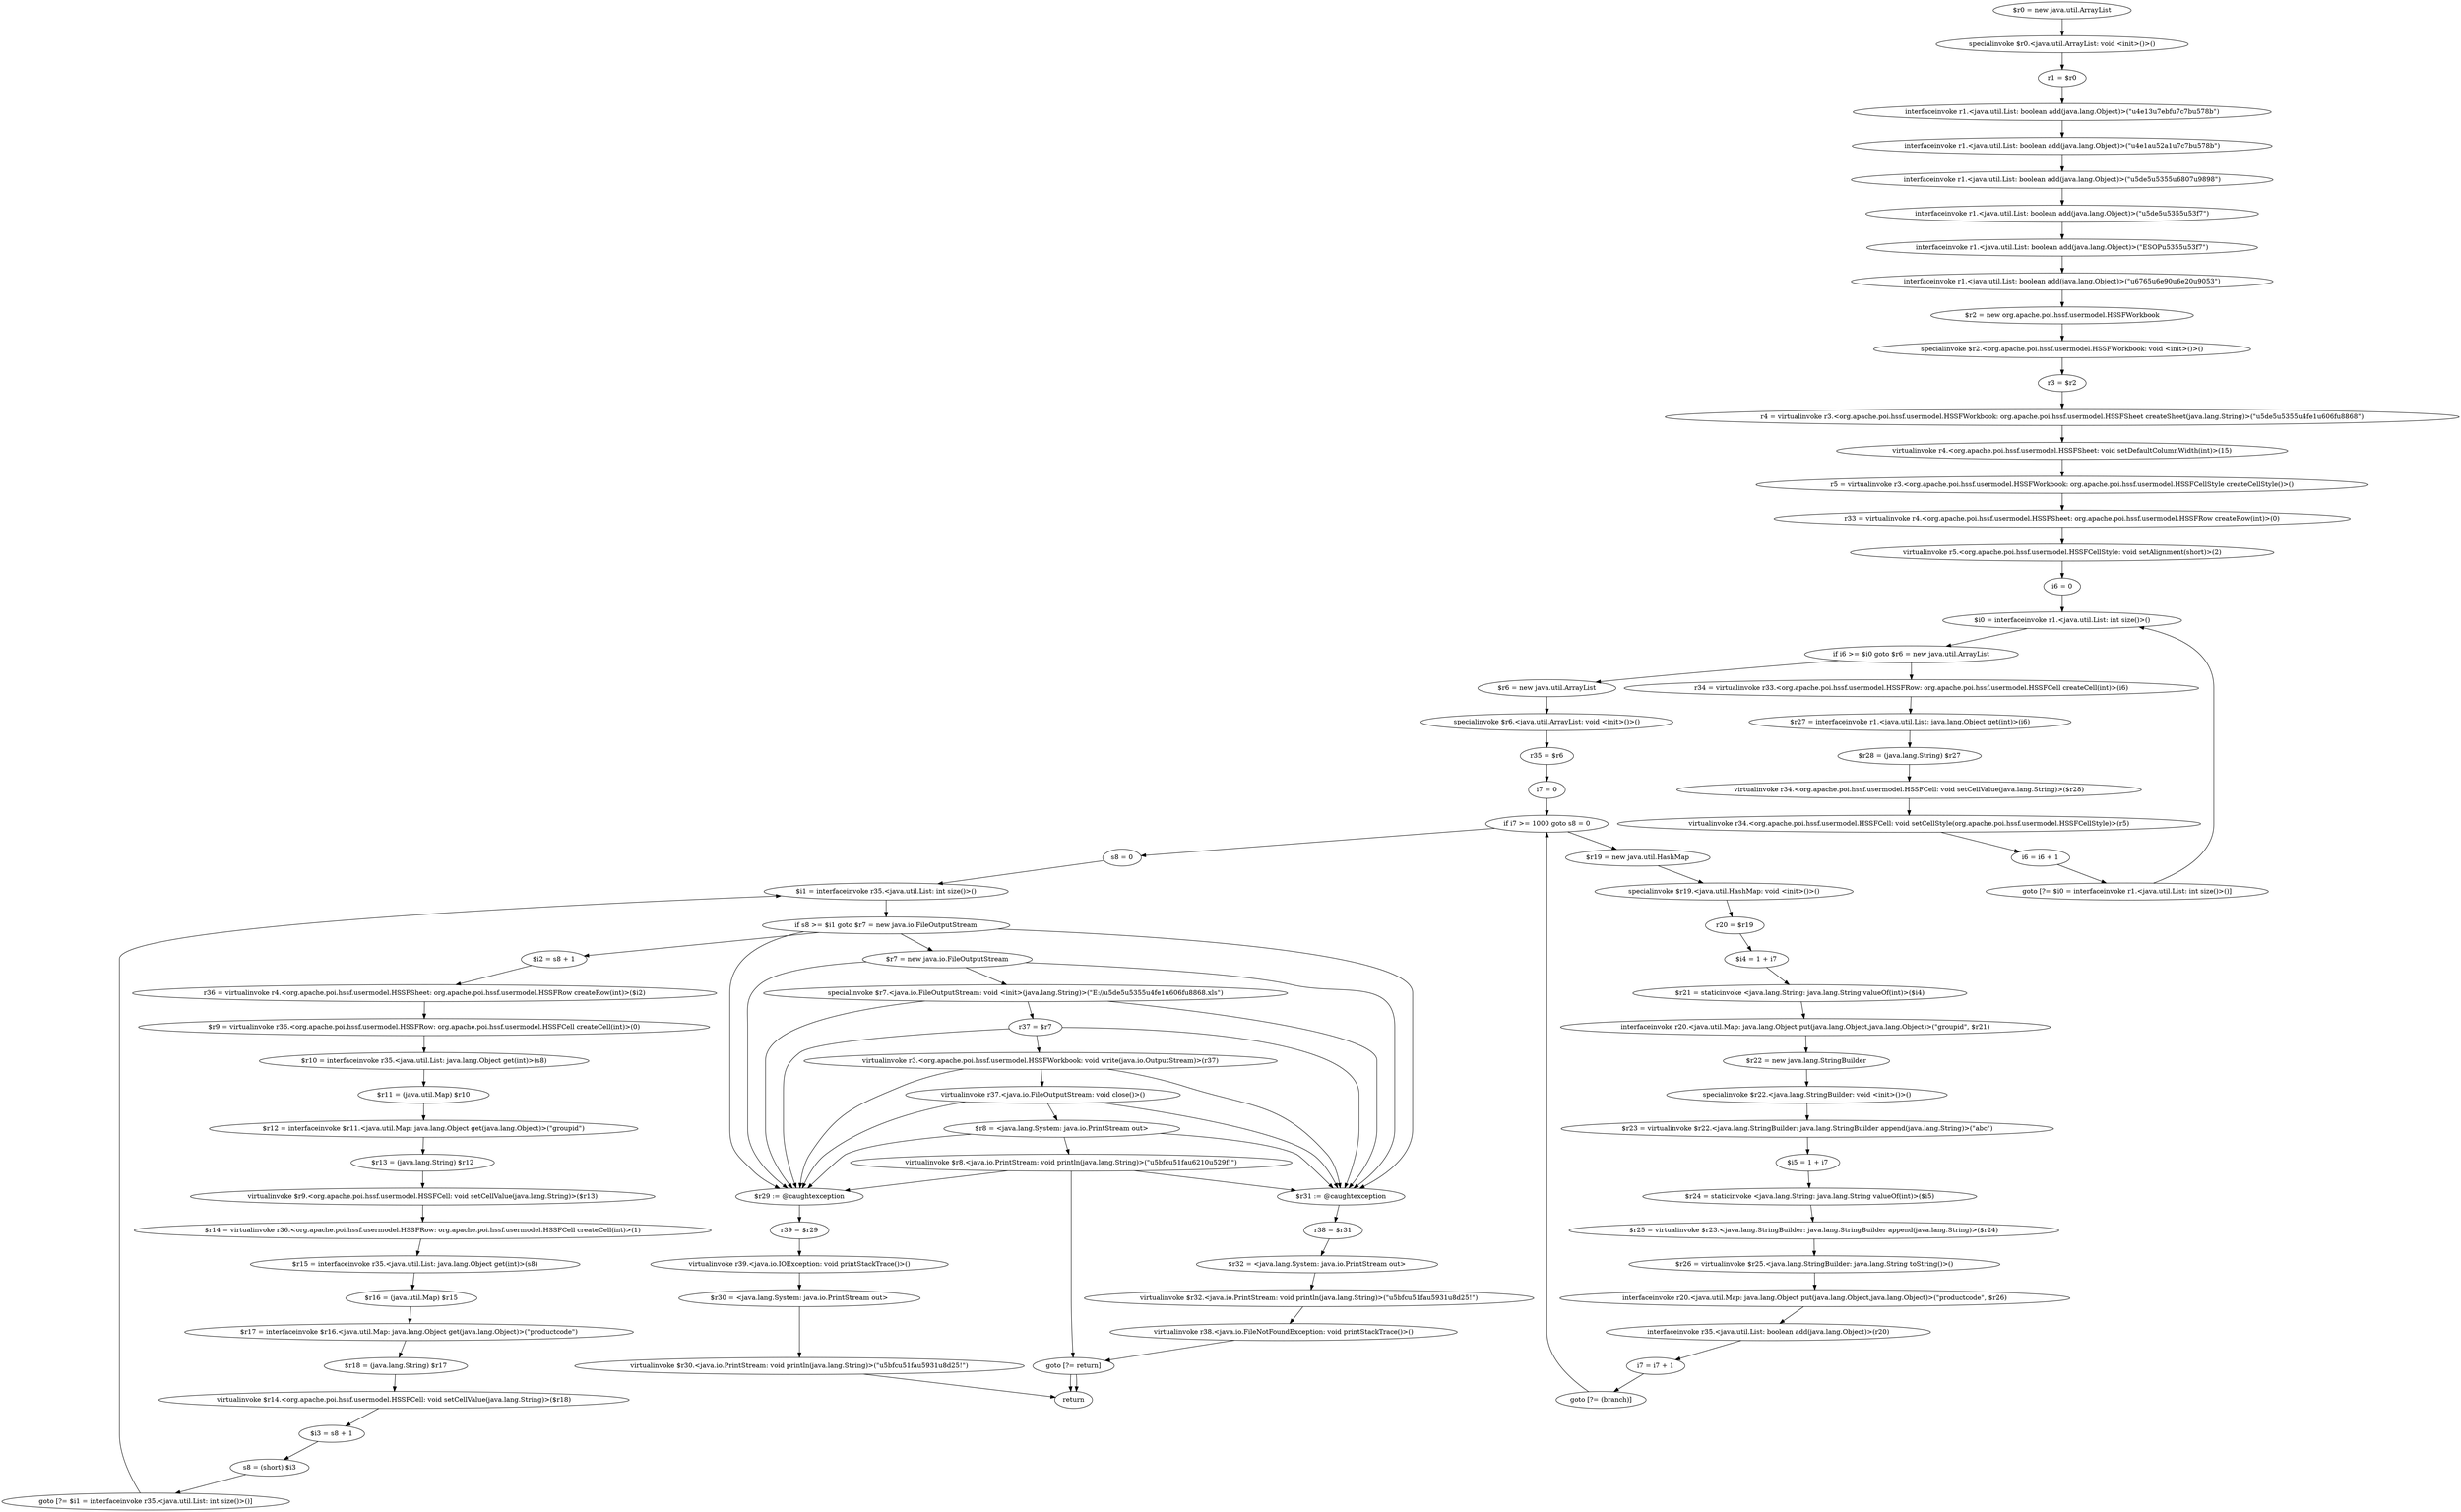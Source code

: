 digraph "unitGraph" {
    "$r0 = new java.util.ArrayList"
    "specialinvoke $r0.<java.util.ArrayList: void <init>()>()"
    "r1 = $r0"
    "interfaceinvoke r1.<java.util.List: boolean add(java.lang.Object)>(\"\u4e13\u7ebf\u7c7b\u578b\")"
    "interfaceinvoke r1.<java.util.List: boolean add(java.lang.Object)>(\"\u4e1a\u52a1\u7c7b\u578b\")"
    "interfaceinvoke r1.<java.util.List: boolean add(java.lang.Object)>(\"\u5de5\u5355\u6807\u9898\")"
    "interfaceinvoke r1.<java.util.List: boolean add(java.lang.Object)>(\"\u5de5\u5355\u53f7\")"
    "interfaceinvoke r1.<java.util.List: boolean add(java.lang.Object)>(\"ESOP\u5355\u53f7\")"
    "interfaceinvoke r1.<java.util.List: boolean add(java.lang.Object)>(\"\u6765\u6e90\u6e20\u9053\")"
    "$r2 = new org.apache.poi.hssf.usermodel.HSSFWorkbook"
    "specialinvoke $r2.<org.apache.poi.hssf.usermodel.HSSFWorkbook: void <init>()>()"
    "r3 = $r2"
    "r4 = virtualinvoke r3.<org.apache.poi.hssf.usermodel.HSSFWorkbook: org.apache.poi.hssf.usermodel.HSSFSheet createSheet(java.lang.String)>(\"\u5de5\u5355\u4fe1\u606f\u8868\")"
    "virtualinvoke r4.<org.apache.poi.hssf.usermodel.HSSFSheet: void setDefaultColumnWidth(int)>(15)"
    "r5 = virtualinvoke r3.<org.apache.poi.hssf.usermodel.HSSFWorkbook: org.apache.poi.hssf.usermodel.HSSFCellStyle createCellStyle()>()"
    "r33 = virtualinvoke r4.<org.apache.poi.hssf.usermodel.HSSFSheet: org.apache.poi.hssf.usermodel.HSSFRow createRow(int)>(0)"
    "virtualinvoke r5.<org.apache.poi.hssf.usermodel.HSSFCellStyle: void setAlignment(short)>(2)"
    "i6 = 0"
    "$i0 = interfaceinvoke r1.<java.util.List: int size()>()"
    "if i6 >= $i0 goto $r6 = new java.util.ArrayList"
    "r34 = virtualinvoke r33.<org.apache.poi.hssf.usermodel.HSSFRow: org.apache.poi.hssf.usermodel.HSSFCell createCell(int)>(i6)"
    "$r27 = interfaceinvoke r1.<java.util.List: java.lang.Object get(int)>(i6)"
    "$r28 = (java.lang.String) $r27"
    "virtualinvoke r34.<org.apache.poi.hssf.usermodel.HSSFCell: void setCellValue(java.lang.String)>($r28)"
    "virtualinvoke r34.<org.apache.poi.hssf.usermodel.HSSFCell: void setCellStyle(org.apache.poi.hssf.usermodel.HSSFCellStyle)>(r5)"
    "i6 = i6 + 1"
    "goto [?= $i0 = interfaceinvoke r1.<java.util.List: int size()>()]"
    "$r6 = new java.util.ArrayList"
    "specialinvoke $r6.<java.util.ArrayList: void <init>()>()"
    "r35 = $r6"
    "i7 = 0"
    "if i7 >= 1000 goto s8 = 0"
    "$r19 = new java.util.HashMap"
    "specialinvoke $r19.<java.util.HashMap: void <init>()>()"
    "r20 = $r19"
    "$i4 = 1 + i7"
    "$r21 = staticinvoke <java.lang.String: java.lang.String valueOf(int)>($i4)"
    "interfaceinvoke r20.<java.util.Map: java.lang.Object put(java.lang.Object,java.lang.Object)>(\"groupid\", $r21)"
    "$r22 = new java.lang.StringBuilder"
    "specialinvoke $r22.<java.lang.StringBuilder: void <init>()>()"
    "$r23 = virtualinvoke $r22.<java.lang.StringBuilder: java.lang.StringBuilder append(java.lang.String)>(\"abc\")"
    "$i5 = 1 + i7"
    "$r24 = staticinvoke <java.lang.String: java.lang.String valueOf(int)>($i5)"
    "$r25 = virtualinvoke $r23.<java.lang.StringBuilder: java.lang.StringBuilder append(java.lang.String)>($r24)"
    "$r26 = virtualinvoke $r25.<java.lang.StringBuilder: java.lang.String toString()>()"
    "interfaceinvoke r20.<java.util.Map: java.lang.Object put(java.lang.Object,java.lang.Object)>(\"productcode\", $r26)"
    "interfaceinvoke r35.<java.util.List: boolean add(java.lang.Object)>(r20)"
    "i7 = i7 + 1"
    "goto [?= (branch)]"
    "s8 = 0"
    "$i1 = interfaceinvoke r35.<java.util.List: int size()>()"
    "if s8 >= $i1 goto $r7 = new java.io.FileOutputStream"
    "$i2 = s8 + 1"
    "r36 = virtualinvoke r4.<org.apache.poi.hssf.usermodel.HSSFSheet: org.apache.poi.hssf.usermodel.HSSFRow createRow(int)>($i2)"
    "$r9 = virtualinvoke r36.<org.apache.poi.hssf.usermodel.HSSFRow: org.apache.poi.hssf.usermodel.HSSFCell createCell(int)>(0)"
    "$r10 = interfaceinvoke r35.<java.util.List: java.lang.Object get(int)>(s8)"
    "$r11 = (java.util.Map) $r10"
    "$r12 = interfaceinvoke $r11.<java.util.Map: java.lang.Object get(java.lang.Object)>(\"groupid\")"
    "$r13 = (java.lang.String) $r12"
    "virtualinvoke $r9.<org.apache.poi.hssf.usermodel.HSSFCell: void setCellValue(java.lang.String)>($r13)"
    "$r14 = virtualinvoke r36.<org.apache.poi.hssf.usermodel.HSSFRow: org.apache.poi.hssf.usermodel.HSSFCell createCell(int)>(1)"
    "$r15 = interfaceinvoke r35.<java.util.List: java.lang.Object get(int)>(s8)"
    "$r16 = (java.util.Map) $r15"
    "$r17 = interfaceinvoke $r16.<java.util.Map: java.lang.Object get(java.lang.Object)>(\"productcode\")"
    "$r18 = (java.lang.String) $r17"
    "virtualinvoke $r14.<org.apache.poi.hssf.usermodel.HSSFCell: void setCellValue(java.lang.String)>($r18)"
    "$i3 = s8 + 1"
    "s8 = (short) $i3"
    "goto [?= $i1 = interfaceinvoke r35.<java.util.List: int size()>()]"
    "$r7 = new java.io.FileOutputStream"
    "specialinvoke $r7.<java.io.FileOutputStream: void <init>(java.lang.String)>(\"E://\u5de5\u5355\u4fe1\u606f\u8868.xls\")"
    "r37 = $r7"
    "virtualinvoke r3.<org.apache.poi.hssf.usermodel.HSSFWorkbook: void write(java.io.OutputStream)>(r37)"
    "virtualinvoke r37.<java.io.FileOutputStream: void close()>()"
    "$r8 = <java.lang.System: java.io.PrintStream out>"
    "virtualinvoke $r8.<java.io.PrintStream: void println(java.lang.String)>(\"\u5bfc\u51fa\u6210\u529f!\")"
    "goto [?= return]"
    "$r31 := @caughtexception"
    "r38 = $r31"
    "$r32 = <java.lang.System: java.io.PrintStream out>"
    "virtualinvoke $r32.<java.io.PrintStream: void println(java.lang.String)>(\"\u5bfc\u51fa\u5931\u8d25!\")"
    "virtualinvoke r38.<java.io.FileNotFoundException: void printStackTrace()>()"
    "$r29 := @caughtexception"
    "r39 = $r29"
    "virtualinvoke r39.<java.io.IOException: void printStackTrace()>()"
    "$r30 = <java.lang.System: java.io.PrintStream out>"
    "virtualinvoke $r30.<java.io.PrintStream: void println(java.lang.String)>(\"\u5bfc\u51fa\u5931\u8d25!\")"
    "return"
    "$r0 = new java.util.ArrayList"->"specialinvoke $r0.<java.util.ArrayList: void <init>()>()";
    "specialinvoke $r0.<java.util.ArrayList: void <init>()>()"->"r1 = $r0";
    "r1 = $r0"->"interfaceinvoke r1.<java.util.List: boolean add(java.lang.Object)>(\"\u4e13\u7ebf\u7c7b\u578b\")";
    "interfaceinvoke r1.<java.util.List: boolean add(java.lang.Object)>(\"\u4e13\u7ebf\u7c7b\u578b\")"->"interfaceinvoke r1.<java.util.List: boolean add(java.lang.Object)>(\"\u4e1a\u52a1\u7c7b\u578b\")";
    "interfaceinvoke r1.<java.util.List: boolean add(java.lang.Object)>(\"\u4e1a\u52a1\u7c7b\u578b\")"->"interfaceinvoke r1.<java.util.List: boolean add(java.lang.Object)>(\"\u5de5\u5355\u6807\u9898\")";
    "interfaceinvoke r1.<java.util.List: boolean add(java.lang.Object)>(\"\u5de5\u5355\u6807\u9898\")"->"interfaceinvoke r1.<java.util.List: boolean add(java.lang.Object)>(\"\u5de5\u5355\u53f7\")";
    "interfaceinvoke r1.<java.util.List: boolean add(java.lang.Object)>(\"\u5de5\u5355\u53f7\")"->"interfaceinvoke r1.<java.util.List: boolean add(java.lang.Object)>(\"ESOP\u5355\u53f7\")";
    "interfaceinvoke r1.<java.util.List: boolean add(java.lang.Object)>(\"ESOP\u5355\u53f7\")"->"interfaceinvoke r1.<java.util.List: boolean add(java.lang.Object)>(\"\u6765\u6e90\u6e20\u9053\")";
    "interfaceinvoke r1.<java.util.List: boolean add(java.lang.Object)>(\"\u6765\u6e90\u6e20\u9053\")"->"$r2 = new org.apache.poi.hssf.usermodel.HSSFWorkbook";
    "$r2 = new org.apache.poi.hssf.usermodel.HSSFWorkbook"->"specialinvoke $r2.<org.apache.poi.hssf.usermodel.HSSFWorkbook: void <init>()>()";
    "specialinvoke $r2.<org.apache.poi.hssf.usermodel.HSSFWorkbook: void <init>()>()"->"r3 = $r2";
    "r3 = $r2"->"r4 = virtualinvoke r3.<org.apache.poi.hssf.usermodel.HSSFWorkbook: org.apache.poi.hssf.usermodel.HSSFSheet createSheet(java.lang.String)>(\"\u5de5\u5355\u4fe1\u606f\u8868\")";
    "r4 = virtualinvoke r3.<org.apache.poi.hssf.usermodel.HSSFWorkbook: org.apache.poi.hssf.usermodel.HSSFSheet createSheet(java.lang.String)>(\"\u5de5\u5355\u4fe1\u606f\u8868\")"->"virtualinvoke r4.<org.apache.poi.hssf.usermodel.HSSFSheet: void setDefaultColumnWidth(int)>(15)";
    "virtualinvoke r4.<org.apache.poi.hssf.usermodel.HSSFSheet: void setDefaultColumnWidth(int)>(15)"->"r5 = virtualinvoke r3.<org.apache.poi.hssf.usermodel.HSSFWorkbook: org.apache.poi.hssf.usermodel.HSSFCellStyle createCellStyle()>()";
    "r5 = virtualinvoke r3.<org.apache.poi.hssf.usermodel.HSSFWorkbook: org.apache.poi.hssf.usermodel.HSSFCellStyle createCellStyle()>()"->"r33 = virtualinvoke r4.<org.apache.poi.hssf.usermodel.HSSFSheet: org.apache.poi.hssf.usermodel.HSSFRow createRow(int)>(0)";
    "r33 = virtualinvoke r4.<org.apache.poi.hssf.usermodel.HSSFSheet: org.apache.poi.hssf.usermodel.HSSFRow createRow(int)>(0)"->"virtualinvoke r5.<org.apache.poi.hssf.usermodel.HSSFCellStyle: void setAlignment(short)>(2)";
    "virtualinvoke r5.<org.apache.poi.hssf.usermodel.HSSFCellStyle: void setAlignment(short)>(2)"->"i6 = 0";
    "i6 = 0"->"$i0 = interfaceinvoke r1.<java.util.List: int size()>()";
    "$i0 = interfaceinvoke r1.<java.util.List: int size()>()"->"if i6 >= $i0 goto $r6 = new java.util.ArrayList";
    "if i6 >= $i0 goto $r6 = new java.util.ArrayList"->"r34 = virtualinvoke r33.<org.apache.poi.hssf.usermodel.HSSFRow: org.apache.poi.hssf.usermodel.HSSFCell createCell(int)>(i6)";
    "if i6 >= $i0 goto $r6 = new java.util.ArrayList"->"$r6 = new java.util.ArrayList";
    "r34 = virtualinvoke r33.<org.apache.poi.hssf.usermodel.HSSFRow: org.apache.poi.hssf.usermodel.HSSFCell createCell(int)>(i6)"->"$r27 = interfaceinvoke r1.<java.util.List: java.lang.Object get(int)>(i6)";
    "$r27 = interfaceinvoke r1.<java.util.List: java.lang.Object get(int)>(i6)"->"$r28 = (java.lang.String) $r27";
    "$r28 = (java.lang.String) $r27"->"virtualinvoke r34.<org.apache.poi.hssf.usermodel.HSSFCell: void setCellValue(java.lang.String)>($r28)";
    "virtualinvoke r34.<org.apache.poi.hssf.usermodel.HSSFCell: void setCellValue(java.lang.String)>($r28)"->"virtualinvoke r34.<org.apache.poi.hssf.usermodel.HSSFCell: void setCellStyle(org.apache.poi.hssf.usermodel.HSSFCellStyle)>(r5)";
    "virtualinvoke r34.<org.apache.poi.hssf.usermodel.HSSFCell: void setCellStyle(org.apache.poi.hssf.usermodel.HSSFCellStyle)>(r5)"->"i6 = i6 + 1";
    "i6 = i6 + 1"->"goto [?= $i0 = interfaceinvoke r1.<java.util.List: int size()>()]";
    "goto [?= $i0 = interfaceinvoke r1.<java.util.List: int size()>()]"->"$i0 = interfaceinvoke r1.<java.util.List: int size()>()";
    "$r6 = new java.util.ArrayList"->"specialinvoke $r6.<java.util.ArrayList: void <init>()>()";
    "specialinvoke $r6.<java.util.ArrayList: void <init>()>()"->"r35 = $r6";
    "r35 = $r6"->"i7 = 0";
    "i7 = 0"->"if i7 >= 1000 goto s8 = 0";
    "if i7 >= 1000 goto s8 = 0"->"$r19 = new java.util.HashMap";
    "if i7 >= 1000 goto s8 = 0"->"s8 = 0";
    "$r19 = new java.util.HashMap"->"specialinvoke $r19.<java.util.HashMap: void <init>()>()";
    "specialinvoke $r19.<java.util.HashMap: void <init>()>()"->"r20 = $r19";
    "r20 = $r19"->"$i4 = 1 + i7";
    "$i4 = 1 + i7"->"$r21 = staticinvoke <java.lang.String: java.lang.String valueOf(int)>($i4)";
    "$r21 = staticinvoke <java.lang.String: java.lang.String valueOf(int)>($i4)"->"interfaceinvoke r20.<java.util.Map: java.lang.Object put(java.lang.Object,java.lang.Object)>(\"groupid\", $r21)";
    "interfaceinvoke r20.<java.util.Map: java.lang.Object put(java.lang.Object,java.lang.Object)>(\"groupid\", $r21)"->"$r22 = new java.lang.StringBuilder";
    "$r22 = new java.lang.StringBuilder"->"specialinvoke $r22.<java.lang.StringBuilder: void <init>()>()";
    "specialinvoke $r22.<java.lang.StringBuilder: void <init>()>()"->"$r23 = virtualinvoke $r22.<java.lang.StringBuilder: java.lang.StringBuilder append(java.lang.String)>(\"abc\")";
    "$r23 = virtualinvoke $r22.<java.lang.StringBuilder: java.lang.StringBuilder append(java.lang.String)>(\"abc\")"->"$i5 = 1 + i7";
    "$i5 = 1 + i7"->"$r24 = staticinvoke <java.lang.String: java.lang.String valueOf(int)>($i5)";
    "$r24 = staticinvoke <java.lang.String: java.lang.String valueOf(int)>($i5)"->"$r25 = virtualinvoke $r23.<java.lang.StringBuilder: java.lang.StringBuilder append(java.lang.String)>($r24)";
    "$r25 = virtualinvoke $r23.<java.lang.StringBuilder: java.lang.StringBuilder append(java.lang.String)>($r24)"->"$r26 = virtualinvoke $r25.<java.lang.StringBuilder: java.lang.String toString()>()";
    "$r26 = virtualinvoke $r25.<java.lang.StringBuilder: java.lang.String toString()>()"->"interfaceinvoke r20.<java.util.Map: java.lang.Object put(java.lang.Object,java.lang.Object)>(\"productcode\", $r26)";
    "interfaceinvoke r20.<java.util.Map: java.lang.Object put(java.lang.Object,java.lang.Object)>(\"productcode\", $r26)"->"interfaceinvoke r35.<java.util.List: boolean add(java.lang.Object)>(r20)";
    "interfaceinvoke r35.<java.util.List: boolean add(java.lang.Object)>(r20)"->"i7 = i7 + 1";
    "i7 = i7 + 1"->"goto [?= (branch)]";
    "goto [?= (branch)]"->"if i7 >= 1000 goto s8 = 0";
    "s8 = 0"->"$i1 = interfaceinvoke r35.<java.util.List: int size()>()";
    "$i1 = interfaceinvoke r35.<java.util.List: int size()>()"->"if s8 >= $i1 goto $r7 = new java.io.FileOutputStream";
    "if s8 >= $i1 goto $r7 = new java.io.FileOutputStream"->"$i2 = s8 + 1";
    "if s8 >= $i1 goto $r7 = new java.io.FileOutputStream"->"$r7 = new java.io.FileOutputStream";
    "if s8 >= $i1 goto $r7 = new java.io.FileOutputStream"->"$r31 := @caughtexception";
    "if s8 >= $i1 goto $r7 = new java.io.FileOutputStream"->"$r29 := @caughtexception";
    "$i2 = s8 + 1"->"r36 = virtualinvoke r4.<org.apache.poi.hssf.usermodel.HSSFSheet: org.apache.poi.hssf.usermodel.HSSFRow createRow(int)>($i2)";
    "r36 = virtualinvoke r4.<org.apache.poi.hssf.usermodel.HSSFSheet: org.apache.poi.hssf.usermodel.HSSFRow createRow(int)>($i2)"->"$r9 = virtualinvoke r36.<org.apache.poi.hssf.usermodel.HSSFRow: org.apache.poi.hssf.usermodel.HSSFCell createCell(int)>(0)";
    "$r9 = virtualinvoke r36.<org.apache.poi.hssf.usermodel.HSSFRow: org.apache.poi.hssf.usermodel.HSSFCell createCell(int)>(0)"->"$r10 = interfaceinvoke r35.<java.util.List: java.lang.Object get(int)>(s8)";
    "$r10 = interfaceinvoke r35.<java.util.List: java.lang.Object get(int)>(s8)"->"$r11 = (java.util.Map) $r10";
    "$r11 = (java.util.Map) $r10"->"$r12 = interfaceinvoke $r11.<java.util.Map: java.lang.Object get(java.lang.Object)>(\"groupid\")";
    "$r12 = interfaceinvoke $r11.<java.util.Map: java.lang.Object get(java.lang.Object)>(\"groupid\")"->"$r13 = (java.lang.String) $r12";
    "$r13 = (java.lang.String) $r12"->"virtualinvoke $r9.<org.apache.poi.hssf.usermodel.HSSFCell: void setCellValue(java.lang.String)>($r13)";
    "virtualinvoke $r9.<org.apache.poi.hssf.usermodel.HSSFCell: void setCellValue(java.lang.String)>($r13)"->"$r14 = virtualinvoke r36.<org.apache.poi.hssf.usermodel.HSSFRow: org.apache.poi.hssf.usermodel.HSSFCell createCell(int)>(1)";
    "$r14 = virtualinvoke r36.<org.apache.poi.hssf.usermodel.HSSFRow: org.apache.poi.hssf.usermodel.HSSFCell createCell(int)>(1)"->"$r15 = interfaceinvoke r35.<java.util.List: java.lang.Object get(int)>(s8)";
    "$r15 = interfaceinvoke r35.<java.util.List: java.lang.Object get(int)>(s8)"->"$r16 = (java.util.Map) $r15";
    "$r16 = (java.util.Map) $r15"->"$r17 = interfaceinvoke $r16.<java.util.Map: java.lang.Object get(java.lang.Object)>(\"productcode\")";
    "$r17 = interfaceinvoke $r16.<java.util.Map: java.lang.Object get(java.lang.Object)>(\"productcode\")"->"$r18 = (java.lang.String) $r17";
    "$r18 = (java.lang.String) $r17"->"virtualinvoke $r14.<org.apache.poi.hssf.usermodel.HSSFCell: void setCellValue(java.lang.String)>($r18)";
    "virtualinvoke $r14.<org.apache.poi.hssf.usermodel.HSSFCell: void setCellValue(java.lang.String)>($r18)"->"$i3 = s8 + 1";
    "$i3 = s8 + 1"->"s8 = (short) $i3";
    "s8 = (short) $i3"->"goto [?= $i1 = interfaceinvoke r35.<java.util.List: int size()>()]";
    "goto [?= $i1 = interfaceinvoke r35.<java.util.List: int size()>()]"->"$i1 = interfaceinvoke r35.<java.util.List: int size()>()";
    "$r7 = new java.io.FileOutputStream"->"$r31 := @caughtexception";
    "$r7 = new java.io.FileOutputStream"->"$r29 := @caughtexception";
    "$r7 = new java.io.FileOutputStream"->"specialinvoke $r7.<java.io.FileOutputStream: void <init>(java.lang.String)>(\"E://\u5de5\u5355\u4fe1\u606f\u8868.xls\")";
    "specialinvoke $r7.<java.io.FileOutputStream: void <init>(java.lang.String)>(\"E://\u5de5\u5355\u4fe1\u606f\u8868.xls\")"->"$r31 := @caughtexception";
    "specialinvoke $r7.<java.io.FileOutputStream: void <init>(java.lang.String)>(\"E://\u5de5\u5355\u4fe1\u606f\u8868.xls\")"->"$r29 := @caughtexception";
    "specialinvoke $r7.<java.io.FileOutputStream: void <init>(java.lang.String)>(\"E://\u5de5\u5355\u4fe1\u606f\u8868.xls\")"->"r37 = $r7";
    "r37 = $r7"->"$r31 := @caughtexception";
    "r37 = $r7"->"$r29 := @caughtexception";
    "r37 = $r7"->"virtualinvoke r3.<org.apache.poi.hssf.usermodel.HSSFWorkbook: void write(java.io.OutputStream)>(r37)";
    "virtualinvoke r3.<org.apache.poi.hssf.usermodel.HSSFWorkbook: void write(java.io.OutputStream)>(r37)"->"$r31 := @caughtexception";
    "virtualinvoke r3.<org.apache.poi.hssf.usermodel.HSSFWorkbook: void write(java.io.OutputStream)>(r37)"->"$r29 := @caughtexception";
    "virtualinvoke r3.<org.apache.poi.hssf.usermodel.HSSFWorkbook: void write(java.io.OutputStream)>(r37)"->"virtualinvoke r37.<java.io.FileOutputStream: void close()>()";
    "virtualinvoke r37.<java.io.FileOutputStream: void close()>()"->"$r31 := @caughtexception";
    "virtualinvoke r37.<java.io.FileOutputStream: void close()>()"->"$r29 := @caughtexception";
    "virtualinvoke r37.<java.io.FileOutputStream: void close()>()"->"$r8 = <java.lang.System: java.io.PrintStream out>";
    "$r8 = <java.lang.System: java.io.PrintStream out>"->"$r31 := @caughtexception";
    "$r8 = <java.lang.System: java.io.PrintStream out>"->"$r29 := @caughtexception";
    "$r8 = <java.lang.System: java.io.PrintStream out>"->"virtualinvoke $r8.<java.io.PrintStream: void println(java.lang.String)>(\"\u5bfc\u51fa\u6210\u529f!\")";
    "virtualinvoke $r8.<java.io.PrintStream: void println(java.lang.String)>(\"\u5bfc\u51fa\u6210\u529f!\")"->"$r31 := @caughtexception";
    "virtualinvoke $r8.<java.io.PrintStream: void println(java.lang.String)>(\"\u5bfc\u51fa\u6210\u529f!\")"->"$r29 := @caughtexception";
    "virtualinvoke $r8.<java.io.PrintStream: void println(java.lang.String)>(\"\u5bfc\u51fa\u6210\u529f!\")"->"goto [?= return]";
    "goto [?= return]"->"return";
    "$r31 := @caughtexception"->"r38 = $r31";
    "r38 = $r31"->"$r32 = <java.lang.System: java.io.PrintStream out>";
    "$r32 = <java.lang.System: java.io.PrintStream out>"->"virtualinvoke $r32.<java.io.PrintStream: void println(java.lang.String)>(\"\u5bfc\u51fa\u5931\u8d25!\")";
    "virtualinvoke $r32.<java.io.PrintStream: void println(java.lang.String)>(\"\u5bfc\u51fa\u5931\u8d25!\")"->"virtualinvoke r38.<java.io.FileNotFoundException: void printStackTrace()>()";
    "virtualinvoke r38.<java.io.FileNotFoundException: void printStackTrace()>()"->"goto [?= return]";
    "goto [?= return]"->"return";
    "$r29 := @caughtexception"->"r39 = $r29";
    "r39 = $r29"->"virtualinvoke r39.<java.io.IOException: void printStackTrace()>()";
    "virtualinvoke r39.<java.io.IOException: void printStackTrace()>()"->"$r30 = <java.lang.System: java.io.PrintStream out>";
    "$r30 = <java.lang.System: java.io.PrintStream out>"->"virtualinvoke $r30.<java.io.PrintStream: void println(java.lang.String)>(\"\u5bfc\u51fa\u5931\u8d25!\")";
    "virtualinvoke $r30.<java.io.PrintStream: void println(java.lang.String)>(\"\u5bfc\u51fa\u5931\u8d25!\")"->"return";
}
